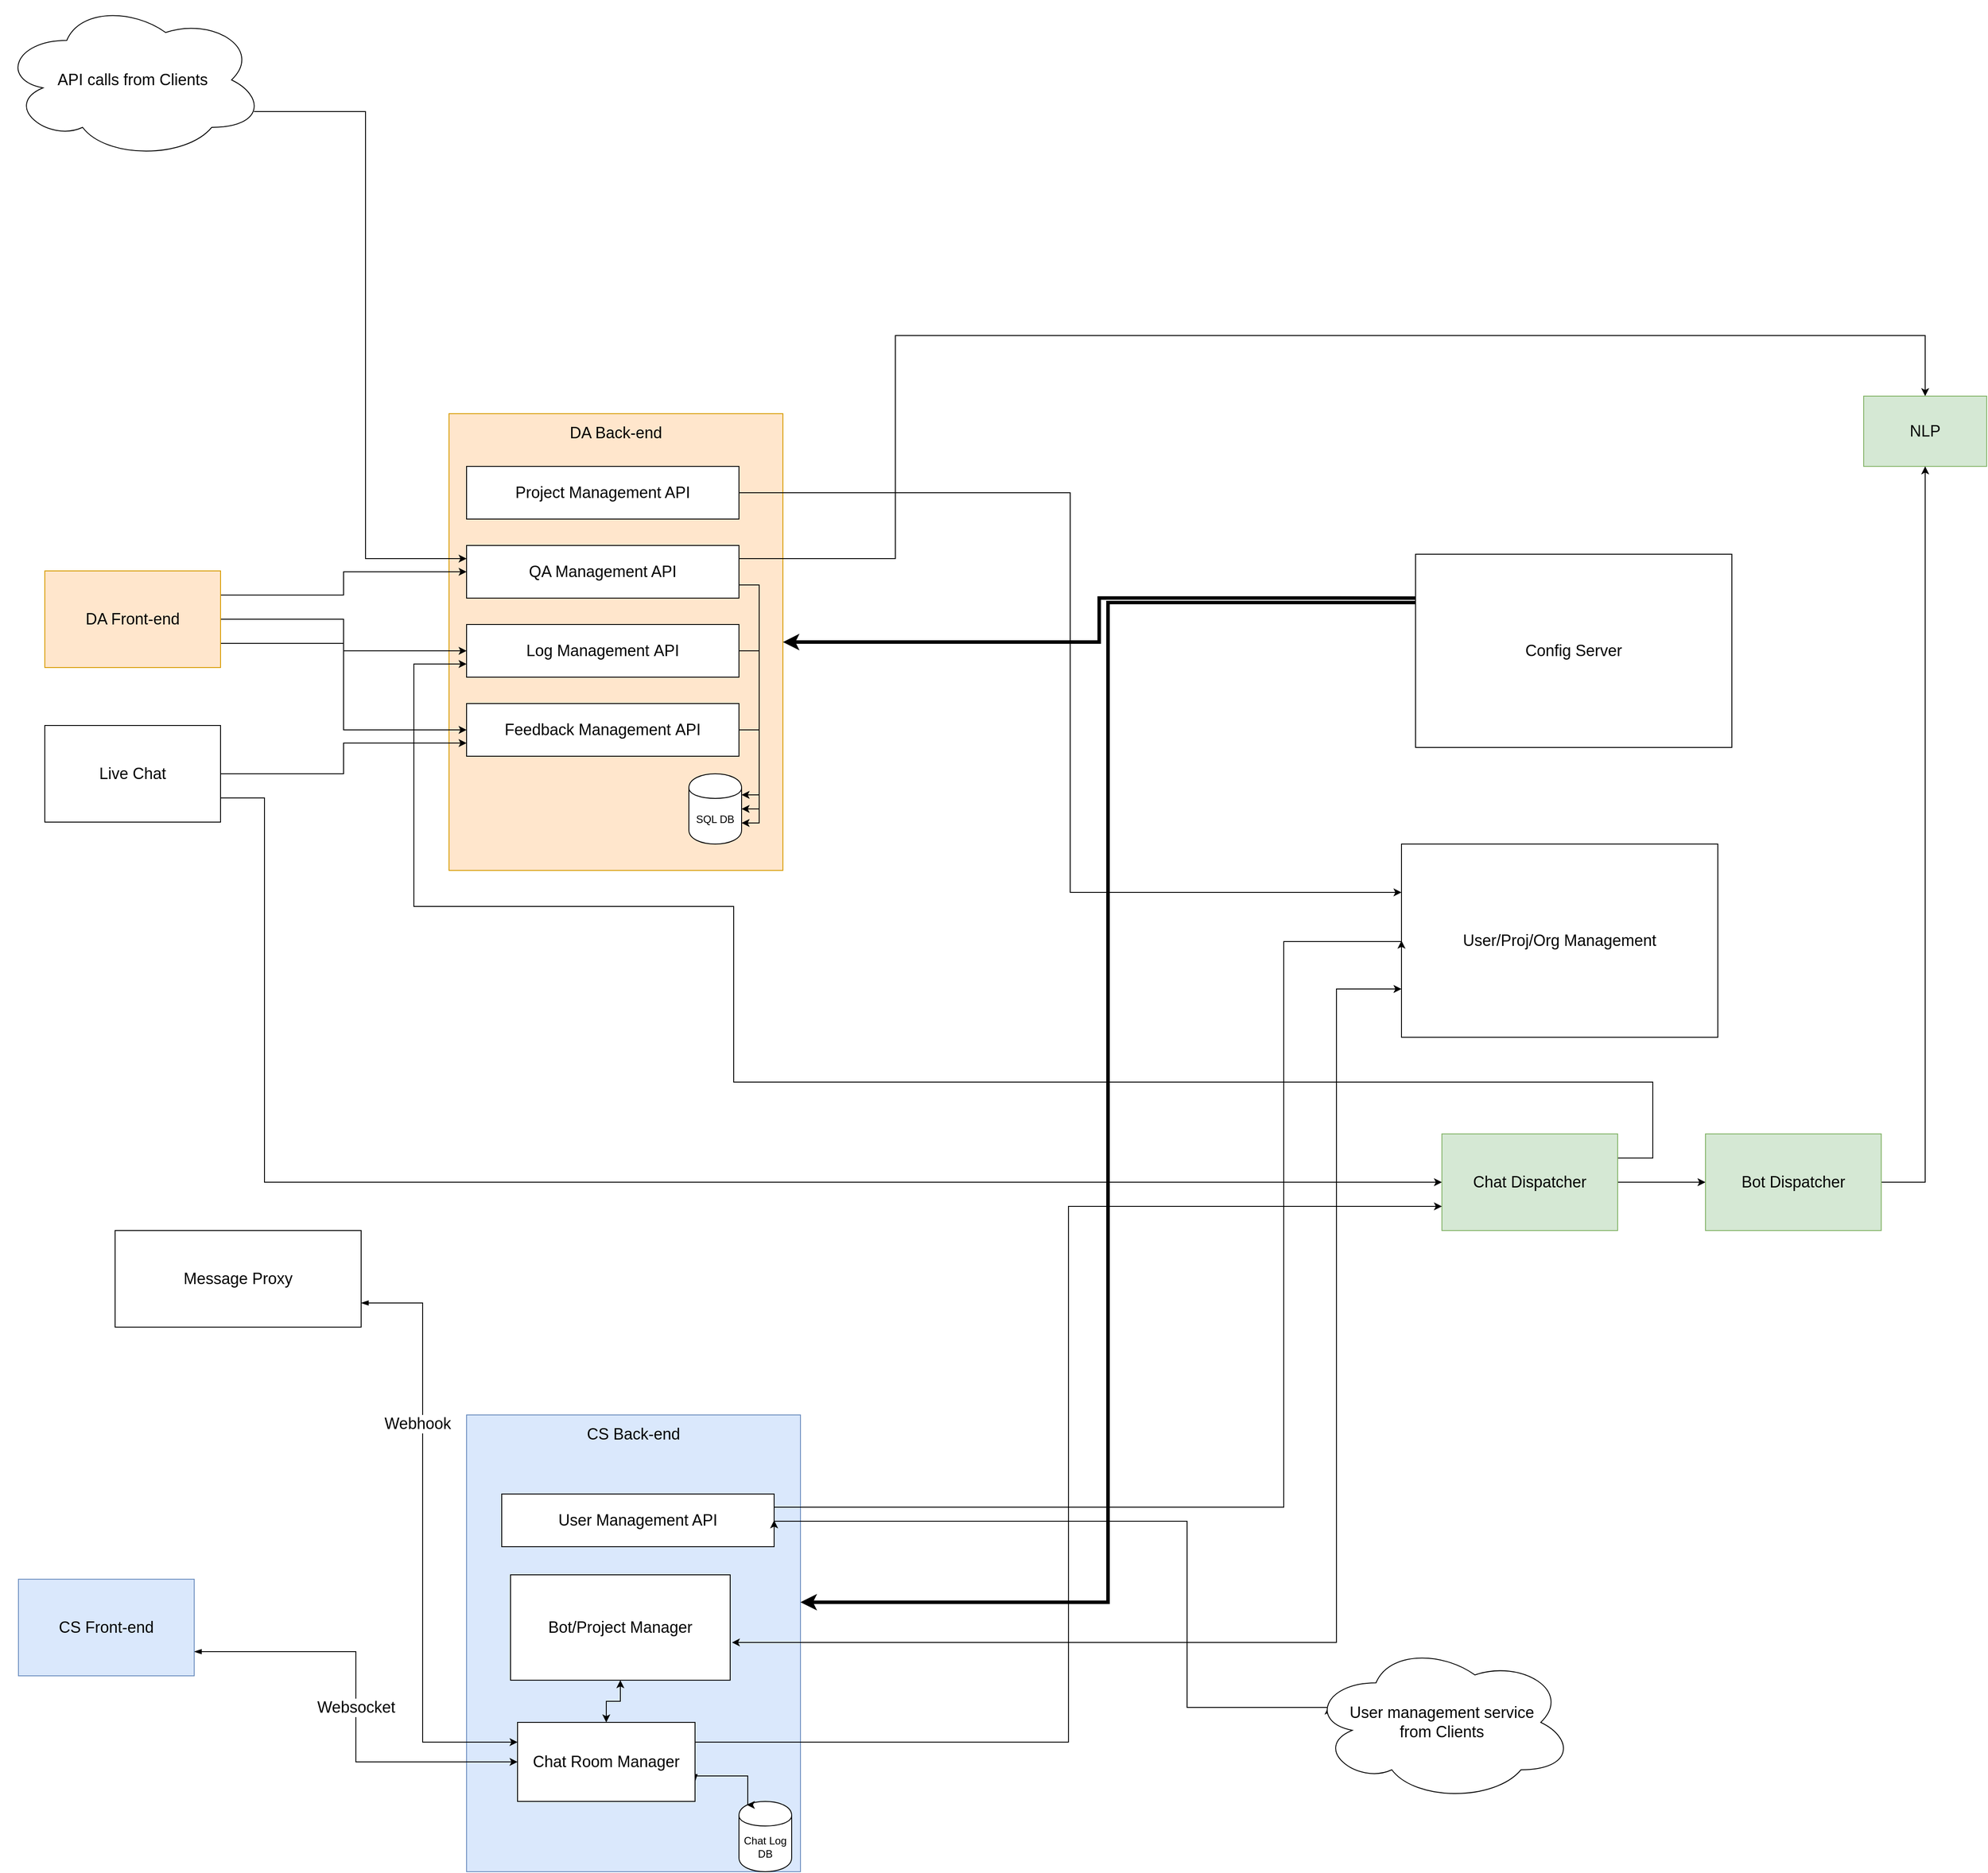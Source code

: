 <mxfile version="10.6.5" type="github"><diagram id="9TfAA45ldHkdpDvrwiB8" name="Page-1"><mxGraphModel dx="1836" dy="2253" grid="1" gridSize="10" guides="1" tooltips="1" connect="1" arrows="1" fold="1" page="1" pageScale="1" pageWidth="827" pageHeight="1169" math="0" shadow="0"><root><mxCell id="0"/><mxCell id="1" parent="0"/><mxCell id="wkHAoXPxZHRxnAhIWwIK-34" value="&lt;font style=&quot;font-size: 18px&quot;&gt;CS Back-end&lt;br&gt;&lt;br&gt;&lt;br&gt;&lt;br&gt;&lt;br&gt;&lt;br&gt;&lt;br&gt;&lt;br&gt;&lt;br&gt;&lt;br&gt;&lt;br&gt;&lt;br&gt;&lt;br&gt;&lt;br&gt;&lt;br&gt;&lt;br&gt;&lt;br&gt;&lt;br&gt;&lt;br&gt;&lt;br&gt;&lt;br&gt;&lt;br&gt;&lt;br&gt;&lt;/font&gt;" style="rounded=0;whiteSpace=wrap;html=1;fillColor=#dae8fc;strokeColor=#6c8ebf;" vertex="1" parent="1"><mxGeometry x="590" y="1510" width="380" height="520" as="geometry"/></mxCell><mxCell id="TZnbipR859p0bmX0A505-3" value="&lt;font style=&quot;font-size: 18px&quot;&gt;DA Back-end&lt;br&gt;&lt;br&gt;&lt;br&gt;&lt;br&gt;&lt;br&gt;&lt;br&gt;&lt;br&gt;&lt;br&gt;&lt;br&gt;&lt;br&gt;&lt;br&gt;&lt;br&gt;&lt;br&gt;&lt;br&gt;&lt;br&gt;&lt;br&gt;&lt;br&gt;&lt;br&gt;&lt;br&gt;&lt;br&gt;&lt;br&gt;&lt;br&gt;&lt;br&gt;&lt;/font&gt;" style="rounded=0;whiteSpace=wrap;html=1;fillColor=#ffe6cc;strokeColor=#d79b00;" parent="1" vertex="1"><mxGeometry x="570" y="370" width="380" height="520" as="geometry"/></mxCell><mxCell id="wkHAoXPxZHRxnAhIWwIK-21" style="edgeStyle=orthogonalEdgeStyle;rounded=0;orthogonalLoop=1;jettySize=auto;html=1;exitX=1;exitY=0.25;exitDx=0;exitDy=0;entryX=0;entryY=0.5;entryDx=0;entryDy=0;startArrow=none;startFill=0;" edge="1" parent="1" source="wkHAoXPxZHRxnAhIWwIK-20" target="TZnbipR859p0bmX0A505-8"><mxGeometry relative="1" as="geometry"/></mxCell><mxCell id="wkHAoXPxZHRxnAhIWwIK-24" style="edgeStyle=orthogonalEdgeStyle;rounded=0;orthogonalLoop=1;jettySize=auto;html=1;exitX=1;exitY=0.5;exitDx=0;exitDy=0;entryX=0;entryY=0.5;entryDx=0;entryDy=0;startArrow=none;startFill=0;" edge="1" parent="1" source="wkHAoXPxZHRxnAhIWwIK-20" target="wkHAoXPxZHRxnAhIWwIK-7"><mxGeometry relative="1" as="geometry"/></mxCell><mxCell id="wkHAoXPxZHRxnAhIWwIK-25" style="edgeStyle=orthogonalEdgeStyle;rounded=0;orthogonalLoop=1;jettySize=auto;html=1;exitX=1;exitY=0.75;exitDx=0;exitDy=0;entryX=0;entryY=0.5;entryDx=0;entryDy=0;startArrow=none;startFill=0;" edge="1" parent="1" source="wkHAoXPxZHRxnAhIWwIK-20" target="wkHAoXPxZHRxnAhIWwIK-8"><mxGeometry relative="1" as="geometry"/></mxCell><mxCell id="wkHAoXPxZHRxnAhIWwIK-20" value="&lt;font style=&quot;font-size: 18px&quot;&gt;DA Front-end&lt;br&gt;&lt;/font&gt;" style="rounded=0;whiteSpace=wrap;html=1;fillColor=#ffe6cc;strokeColor=#d79b00;" vertex="1" parent="1"><mxGeometry x="110" y="549" width="200" height="110" as="geometry"/></mxCell><mxCell id="wkHAoXPxZHRxnAhIWwIK-3" style="edgeStyle=orthogonalEdgeStyle;rounded=0;orthogonalLoop=1;jettySize=auto;html=1;exitX=1;exitY=0.25;exitDx=0;exitDy=0;entryX=0.5;entryY=0;entryDx=0;entryDy=0;" edge="1" parent="1" source="TZnbipR859p0bmX0A505-8" target="TZnbipR859p0bmX0A505-9"><mxGeometry relative="1" as="geometry"><Array as="points"><mxPoint x="1078" y="535"/><mxPoint x="1078" y="281"/><mxPoint x="2250" y="281"/></Array></mxGeometry></mxCell><mxCell id="wkHAoXPxZHRxnAhIWwIK-6" style="edgeStyle=orthogonalEdgeStyle;rounded=0;orthogonalLoop=1;jettySize=auto;html=1;exitX=1;exitY=0.75;exitDx=0;exitDy=0;entryX=1;entryY=0.5;entryDx=0;entryDy=0;" edge="1" parent="1" source="TZnbipR859p0bmX0A505-8" target="wkHAoXPxZHRxnAhIWwIK-1"><mxGeometry relative="1" as="geometry"/></mxCell><mxCell id="TZnbipR859p0bmX0A505-8" value="&lt;font style=&quot;font-size: 18px&quot;&gt;QA Management API&lt;/font&gt;" style="rounded=0;whiteSpace=wrap;html=1;" parent="1" vertex="1"><mxGeometry x="590" y="520" width="310" height="60" as="geometry"/></mxCell><mxCell id="TZnbipR859p0bmX0A505-9" value="&lt;font style=&quot;font-size: 18px&quot;&gt;NLP&lt;br&gt;&lt;/font&gt;" style="rounded=0;whiteSpace=wrap;html=1;fillColor=#d5e8d4;strokeColor=#82b366;" parent="1" vertex="1"><mxGeometry x="2180" y="350" width="140" height="80" as="geometry"/></mxCell><mxCell id="wkHAoXPxZHRxnAhIWwIK-1" value="SQL DB&lt;br&gt;" style="shape=cylinder;whiteSpace=wrap;html=1;boundedLbl=1;backgroundOutline=1;" vertex="1" parent="1"><mxGeometry x="843" y="780" width="60" height="80" as="geometry"/></mxCell><mxCell id="wkHAoXPxZHRxnAhIWwIK-9" style="edgeStyle=orthogonalEdgeStyle;rounded=0;orthogonalLoop=1;jettySize=auto;html=1;exitX=1;exitY=0.5;exitDx=0;exitDy=0;entryX=1;entryY=0.3;entryDx=0;entryDy=0;" edge="1" parent="1" source="wkHAoXPxZHRxnAhIWwIK-7" target="wkHAoXPxZHRxnAhIWwIK-1"><mxGeometry relative="1" as="geometry"/></mxCell><mxCell id="wkHAoXPxZHRxnAhIWwIK-7" value="&lt;font style=&quot;font-size: 18px&quot;&gt;Log Management&amp;nbsp;API&lt;/font&gt;" style="rounded=0;whiteSpace=wrap;html=1;" vertex="1" parent="1"><mxGeometry x="590" y="610" width="310" height="60" as="geometry"/></mxCell><mxCell id="wkHAoXPxZHRxnAhIWwIK-10" style="edgeStyle=orthogonalEdgeStyle;rounded=0;orthogonalLoop=1;jettySize=auto;html=1;exitX=1;exitY=0.5;exitDx=0;exitDy=0;entryX=1;entryY=0.7;entryDx=0;entryDy=0;" edge="1" parent="1" source="wkHAoXPxZHRxnAhIWwIK-8" target="wkHAoXPxZHRxnAhIWwIK-1"><mxGeometry relative="1" as="geometry"/></mxCell><mxCell id="wkHAoXPxZHRxnAhIWwIK-8" value="&lt;font style=&quot;font-size: 18px&quot;&gt;Feedback Management&amp;nbsp;API&lt;/font&gt;" style="rounded=0;whiteSpace=wrap;html=1;" vertex="1" parent="1"><mxGeometry x="590" y="700" width="310" height="60" as="geometry"/></mxCell><mxCell id="wkHAoXPxZHRxnAhIWwIK-16" style="edgeStyle=orthogonalEdgeStyle;rounded=0;orthogonalLoop=1;jettySize=auto;html=1;exitX=0;exitY=0.25;exitDx=0;exitDy=0;startArrow=none;startFill=0;strokeWidth=4;entryX=1;entryY=0.41;entryDx=0;entryDy=0;entryPerimeter=0;" edge="1" parent="1" source="wkHAoXPxZHRxnAhIWwIK-12" target="wkHAoXPxZHRxnAhIWwIK-34"><mxGeometry relative="1" as="geometry"/></mxCell><mxCell id="wkHAoXPxZHRxnAhIWwIK-12" value="&lt;font style=&quot;font-size: 18px&quot;&gt;Config Server&lt;br&gt;&lt;/font&gt;" style="rounded=0;whiteSpace=wrap;html=1;" vertex="1" parent="1"><mxGeometry x="1670" y="530" width="360" height="220" as="geometry"/></mxCell><mxCell id="wkHAoXPxZHRxnAhIWwIK-56" style="edgeStyle=orthogonalEdgeStyle;rounded=0;orthogonalLoop=1;jettySize=auto;html=1;exitX=0;exitY=0.75;exitDx=0;exitDy=0;entryX=1.008;entryY=0.642;entryDx=0;entryDy=0;entryPerimeter=0;startArrow=classic;startFill=1;strokeWidth=1;" edge="1" parent="1" source="wkHAoXPxZHRxnAhIWwIK-13" target="wkHAoXPxZHRxnAhIWwIK-54"><mxGeometry relative="1" as="geometry"><Array as="points"><mxPoint x="1580" y="1025"/><mxPoint x="1580" y="1769"/></Array></mxGeometry></mxCell><mxCell id="wkHAoXPxZHRxnAhIWwIK-13" value="&lt;font style=&quot;font-size: 18px&quot;&gt;User/Proj/Org Management&lt;br&gt;&lt;/font&gt;" style="rounded=0;whiteSpace=wrap;html=1;" vertex="1" parent="1"><mxGeometry x="1654" y="860" width="360" height="220" as="geometry"/></mxCell><mxCell id="wkHAoXPxZHRxnAhIWwIK-19" style="edgeStyle=orthogonalEdgeStyle;rounded=0;orthogonalLoop=1;jettySize=auto;html=1;exitX=0.96;exitY=0.7;exitDx=0;exitDy=0;exitPerimeter=0;entryX=0;entryY=0.25;entryDx=0;entryDy=0;startArrow=none;startFill=0;" edge="1" parent="1" source="wkHAoXPxZHRxnAhIWwIK-18" target="TZnbipR859p0bmX0A505-8"><mxGeometry relative="1" as="geometry"/></mxCell><mxCell id="wkHAoXPxZHRxnAhIWwIK-18" value="&lt;font style=&quot;font-size: 18px&quot;&gt;API calls from Clients&lt;/font&gt;" style="ellipse;shape=cloud;whiteSpace=wrap;html=1;" vertex="1" parent="1"><mxGeometry x="60" y="-100" width="300" height="180" as="geometry"/></mxCell><mxCell id="wkHAoXPxZHRxnAhIWwIK-27" style="edgeStyle=orthogonalEdgeStyle;rounded=0;orthogonalLoop=1;jettySize=auto;html=1;exitX=1;exitY=0.5;exitDx=0;exitDy=0;entryX=0;entryY=0.75;entryDx=0;entryDy=0;startArrow=none;startFill=0;" edge="1" parent="1" source="wkHAoXPxZHRxnAhIWwIK-26" target="wkHAoXPxZHRxnAhIWwIK-8"><mxGeometry relative="1" as="geometry"/></mxCell><mxCell id="wkHAoXPxZHRxnAhIWwIK-30" style="edgeStyle=orthogonalEdgeStyle;rounded=0;orthogonalLoop=1;jettySize=auto;html=1;exitX=1;exitY=0.75;exitDx=0;exitDy=0;entryX=0;entryY=0.5;entryDx=0;entryDy=0;startArrow=none;startFill=0;" edge="1" parent="1" source="wkHAoXPxZHRxnAhIWwIK-26" target="wkHAoXPxZHRxnAhIWwIK-28"><mxGeometry relative="1" as="geometry"><Array as="points"><mxPoint x="360" y="807"/><mxPoint x="360" y="1245"/></Array></mxGeometry></mxCell><mxCell id="wkHAoXPxZHRxnAhIWwIK-26" value="&lt;font style=&quot;font-size: 18px&quot;&gt;Live Chat&lt;/font&gt;" style="rounded=0;whiteSpace=wrap;html=1;" vertex="1" parent="1"><mxGeometry x="110" y="725" width="200" height="110" as="geometry"/></mxCell><mxCell id="wkHAoXPxZHRxnAhIWwIK-29" style="edgeStyle=orthogonalEdgeStyle;rounded=0;orthogonalLoop=1;jettySize=auto;html=1;exitX=1;exitY=0.25;exitDx=0;exitDy=0;entryX=0;entryY=0.75;entryDx=0;entryDy=0;startArrow=none;startFill=0;" edge="1" parent="1" source="wkHAoXPxZHRxnAhIWwIK-28" target="wkHAoXPxZHRxnAhIWwIK-7"><mxGeometry relative="1" as="geometry"><Array as="points"><mxPoint x="1940" y="1217"/><mxPoint x="1940" y="1131"/><mxPoint x="894" y="1131"/><mxPoint x="894" y="931"/><mxPoint x="530" y="931"/><mxPoint x="530" y="655"/></Array></mxGeometry></mxCell><mxCell id="wkHAoXPxZHRxnAhIWwIK-32" style="edgeStyle=orthogonalEdgeStyle;rounded=0;orthogonalLoop=1;jettySize=auto;html=1;exitX=1;exitY=0.5;exitDx=0;exitDy=0;entryX=0;entryY=0.5;entryDx=0;entryDy=0;startArrow=none;startFill=0;" edge="1" parent="1" source="wkHAoXPxZHRxnAhIWwIK-28" target="wkHAoXPxZHRxnAhIWwIK-31"><mxGeometry relative="1" as="geometry"/></mxCell><mxCell id="wkHAoXPxZHRxnAhIWwIK-28" value="&lt;font style=&quot;font-size: 18px&quot;&gt;Chat Dispatcher&lt;/font&gt;" style="rounded=0;whiteSpace=wrap;html=1;fillColor=#d5e8d4;strokeColor=#82b366;" vertex="1" parent="1"><mxGeometry x="1700" y="1190" width="200" height="110" as="geometry"/></mxCell><mxCell id="wkHAoXPxZHRxnAhIWwIK-33" style="edgeStyle=orthogonalEdgeStyle;rounded=0;orthogonalLoop=1;jettySize=auto;html=1;exitX=1;exitY=0.5;exitDx=0;exitDy=0;entryX=0.5;entryY=1;entryDx=0;entryDy=0;startArrow=none;startFill=0;" edge="1" parent="1" source="wkHAoXPxZHRxnAhIWwIK-31" target="TZnbipR859p0bmX0A505-9"><mxGeometry relative="1" as="geometry"/></mxCell><mxCell id="wkHAoXPxZHRxnAhIWwIK-31" value="&lt;font style=&quot;font-size: 18px&quot;&gt;Bot&amp;nbsp;Dispatcher&lt;/font&gt;" style="rounded=0;whiteSpace=wrap;html=1;fillColor=#d5e8d4;strokeColor=#82b366;" vertex="1" parent="1"><mxGeometry x="2000" y="1190" width="200" height="110" as="geometry"/></mxCell><mxCell id="wkHAoXPxZHRxnAhIWwIK-36" style="edgeStyle=orthogonalEdgeStyle;rounded=0;orthogonalLoop=1;jettySize=auto;html=1;exitX=1;exitY=0.25;exitDx=0;exitDy=0;entryX=0;entryY=0.75;entryDx=0;entryDy=0;startArrow=none;startFill=0;" edge="1" parent="1" source="wkHAoXPxZHRxnAhIWwIK-42" target="wkHAoXPxZHRxnAhIWwIK-28"><mxGeometry relative="1" as="geometry"/></mxCell><mxCell id="wkHAoXPxZHRxnAhIWwIK-43" value="&lt;font style=&quot;font-size: 18px&quot;&gt;Websocket&lt;br&gt;&lt;/font&gt;" style="edgeStyle=orthogonalEdgeStyle;rounded=0;orthogonalLoop=1;jettySize=auto;html=1;exitX=1;exitY=0.75;exitDx=0;exitDy=0;entryX=0;entryY=0.5;entryDx=0;entryDy=0;startArrow=blockThin;startFill=1;strokeWidth=1;" edge="1" parent="1" source="wkHAoXPxZHRxnAhIWwIK-35" target="wkHAoXPxZHRxnAhIWwIK-42"><mxGeometry relative="1" as="geometry"/></mxCell><mxCell id="wkHAoXPxZHRxnAhIWwIK-35" value="&lt;font style=&quot;font-size: 18px&quot;&gt;CS Front-end&lt;br&gt;&lt;/font&gt;" style="rounded=0;whiteSpace=wrap;html=1;fillColor=#dae8fc;strokeColor=#6c8ebf;" vertex="1" parent="1"><mxGeometry x="80" y="1697" width="200" height="110" as="geometry"/></mxCell><mxCell id="wkHAoXPxZHRxnAhIWwIK-38" style="edgeStyle=orthogonalEdgeStyle;rounded=0;orthogonalLoop=1;jettySize=auto;html=1;exitX=0;exitY=0.227;exitDx=0;exitDy=0;startArrow=none;startFill=0;strokeWidth=4;entryX=1;entryY=0.5;entryDx=0;entryDy=0;exitPerimeter=0;" edge="1" parent="1" source="wkHAoXPxZHRxnAhIWwIK-12" target="TZnbipR859p0bmX0A505-3"><mxGeometry relative="1" as="geometry"><mxPoint x="1680" y="595" as="sourcePoint"/><mxPoint x="960" y="641" as="targetPoint"/></mxGeometry></mxCell><mxCell id="wkHAoXPxZHRxnAhIWwIK-41" value="Chat Log DB&lt;br&gt;" style="shape=cylinder;whiteSpace=wrap;html=1;boundedLbl=1;backgroundOutline=1;" vertex="1" parent="1"><mxGeometry x="900" y="1950" width="60" height="80" as="geometry"/></mxCell><mxCell id="wkHAoXPxZHRxnAhIWwIK-45" style="edgeStyle=orthogonalEdgeStyle;rounded=0;orthogonalLoop=1;jettySize=auto;html=1;exitX=1;exitY=0.75;exitDx=0;exitDy=0;entryX=0.15;entryY=0.05;entryDx=0;entryDy=0;entryPerimeter=0;startArrow=blockThin;startFill=1;strokeWidth=1;" edge="1" parent="1" source="wkHAoXPxZHRxnAhIWwIK-42" target="wkHAoXPxZHRxnAhIWwIK-41"><mxGeometry relative="1" as="geometry"><Array as="points"><mxPoint x="910" y="1921"/></Array></mxGeometry></mxCell><mxCell id="wkHAoXPxZHRxnAhIWwIK-42" value="&lt;font style=&quot;font-size: 18px&quot;&gt;Chat Room Manager&lt;/font&gt;" style="rounded=0;whiteSpace=wrap;html=1;" vertex="1" parent="1"><mxGeometry x="648" y="1860" width="202" height="90" as="geometry"/></mxCell><mxCell id="wkHAoXPxZHRxnAhIWwIK-46" style="edgeStyle=orthogonalEdgeStyle;rounded=0;orthogonalLoop=1;jettySize=auto;html=1;exitX=1;exitY=0.75;exitDx=0;exitDy=0;entryX=0;entryY=0.25;entryDx=0;entryDy=0;startArrow=blockThin;startFill=1;strokeWidth=1;" edge="1" parent="1" source="wkHAoXPxZHRxnAhIWwIK-44" target="wkHAoXPxZHRxnAhIWwIK-42"><mxGeometry relative="1" as="geometry"><Array as="points"><mxPoint x="540" y="1383"/><mxPoint x="540" y="1883"/></Array></mxGeometry></mxCell><mxCell id="wkHAoXPxZHRxnAhIWwIK-51" value="&lt;font style=&quot;font-size: 18px&quot;&gt;Webhook&lt;/font&gt;" style="text;html=1;resizable=0;points=[];align=center;verticalAlign=middle;labelBackgroundColor=#ffffff;" vertex="1" connectable="0" parent="wkHAoXPxZHRxnAhIWwIK-46"><mxGeometry x="-0.389" y="-6" relative="1" as="geometry"><mxPoint as="offset"/></mxGeometry></mxCell><mxCell id="wkHAoXPxZHRxnAhIWwIK-44" value="&lt;font style=&quot;font-size: 18px&quot;&gt;Message Proxy&lt;/font&gt;" style="rounded=0;whiteSpace=wrap;html=1;" vertex="1" parent="1"><mxGeometry x="190" y="1300" width="280" height="110" as="geometry"/></mxCell><mxCell id="wkHAoXPxZHRxnAhIWwIK-48" style="edgeStyle=orthogonalEdgeStyle;rounded=0;orthogonalLoop=1;jettySize=auto;html=1;exitX=1;exitY=0.5;exitDx=0;exitDy=0;entryX=0;entryY=0.25;entryDx=0;entryDy=0;startArrow=none;startFill=0;strokeWidth=1;" edge="1" parent="1" source="wkHAoXPxZHRxnAhIWwIK-47" target="wkHAoXPxZHRxnAhIWwIK-13"><mxGeometry relative="1" as="geometry"/></mxCell><mxCell id="wkHAoXPxZHRxnAhIWwIK-47" value="&lt;font style=&quot;font-size: 18px&quot;&gt;Project Management API&lt;/font&gt;" style="rounded=0;whiteSpace=wrap;html=1;" vertex="1" parent="1"><mxGeometry x="590" y="430" width="310" height="60" as="geometry"/></mxCell><mxCell id="wkHAoXPxZHRxnAhIWwIK-49" value="&lt;font style=&quot;font-size: 18px&quot;&gt;User Management API&lt;/font&gt;" style="rounded=0;whiteSpace=wrap;html=1;" vertex="1" parent="1"><mxGeometry x="630" y="1600" width="310" height="60" as="geometry"/></mxCell><mxCell id="wkHAoXPxZHRxnAhIWwIK-50" style="edgeStyle=orthogonalEdgeStyle;rounded=0;orthogonalLoop=1;jettySize=auto;html=1;entryX=0;entryY=0.5;entryDx=0;entryDy=0;startArrow=none;startFill=0;strokeWidth=1;exitX=1;exitY=0.25;exitDx=0;exitDy=0;" edge="1" parent="1" source="wkHAoXPxZHRxnAhIWwIK-49" target="wkHAoXPxZHRxnAhIWwIK-13"><mxGeometry relative="1" as="geometry"><mxPoint x="944" y="1631" as="sourcePoint"/><Array as="points"><mxPoint x="1520" y="1615"/><mxPoint x="1520" y="971"/><mxPoint x="1654" y="971"/></Array></mxGeometry></mxCell><mxCell id="wkHAoXPxZHRxnAhIWwIK-53" style="edgeStyle=orthogonalEdgeStyle;rounded=0;orthogonalLoop=1;jettySize=auto;html=1;exitX=0.07;exitY=0.4;exitDx=0;exitDy=0;exitPerimeter=0;entryX=1;entryY=0.5;entryDx=0;entryDy=0;startArrow=classic;startFill=1;strokeWidth=1;" edge="1" parent="1" source="wkHAoXPxZHRxnAhIWwIK-52" target="wkHAoXPxZHRxnAhIWwIK-49"><mxGeometry relative="1" as="geometry"><Array as="points"><mxPoint x="1410" y="1843"/><mxPoint x="1410" y="1631"/></Array></mxGeometry></mxCell><mxCell id="wkHAoXPxZHRxnAhIWwIK-52" value="&lt;font style=&quot;font-size: 18px&quot;&gt;User management service&lt;br&gt;from Clients&lt;/font&gt;" style="ellipse;shape=cloud;whiteSpace=wrap;html=1;" vertex="1" parent="1"><mxGeometry x="1550" y="1770" width="300" height="180" as="geometry"/></mxCell><mxCell id="wkHAoXPxZHRxnAhIWwIK-55" style="edgeStyle=orthogonalEdgeStyle;rounded=0;orthogonalLoop=1;jettySize=auto;html=1;exitX=0.5;exitY=1;exitDx=0;exitDy=0;startArrow=classic;startFill=1;strokeWidth=1;" edge="1" parent="1" source="wkHAoXPxZHRxnAhIWwIK-54" target="wkHAoXPxZHRxnAhIWwIK-42"><mxGeometry relative="1" as="geometry"/></mxCell><mxCell id="wkHAoXPxZHRxnAhIWwIK-54" value="&lt;font style=&quot;font-size: 18px&quot;&gt;Bot/Project Manager&lt;/font&gt;" style="rounded=0;whiteSpace=wrap;html=1;" vertex="1" parent="1"><mxGeometry x="640" y="1692" width="250" height="120" as="geometry"/></mxCell></root></mxGraphModel></diagram></mxfile>